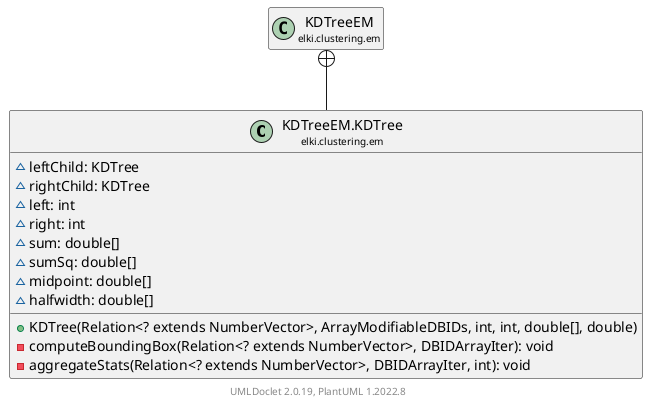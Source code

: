 @startuml
    remove .*\.(Instance|Par|Parameterizer|Factory)$
    set namespaceSeparator none
    hide empty fields
    hide empty methods

    class "<size:14>KDTreeEM.KDTree\n<size:10>elki.clustering.em" as elki.clustering.em.KDTreeEM.KDTree [[KDTreeEM.KDTree.html]] {
        ~leftChild: KDTree
        ~rightChild: KDTree
        ~left: int
        ~right: int
        ~sum: double[]
        ~sumSq: double[]
        ~midpoint: double[]
        ~halfwidth: double[]
        +KDTree(Relation<? extends NumberVector>, ArrayModifiableDBIDs, int, int, double[], double)
        -computeBoundingBox(Relation<? extends NumberVector>, DBIDArrayIter): void
        -aggregateStats(Relation<? extends NumberVector>, DBIDArrayIter, int): void
    }

    class "<size:14>KDTreeEM\n<size:10>elki.clustering.em" as elki.clustering.em.KDTreeEM [[KDTreeEM.html]]

    elki.clustering.em.KDTreeEM +-- elki.clustering.em.KDTreeEM.KDTree

    center footer UMLDoclet 2.0.19, PlantUML 1.2022.8
@enduml
